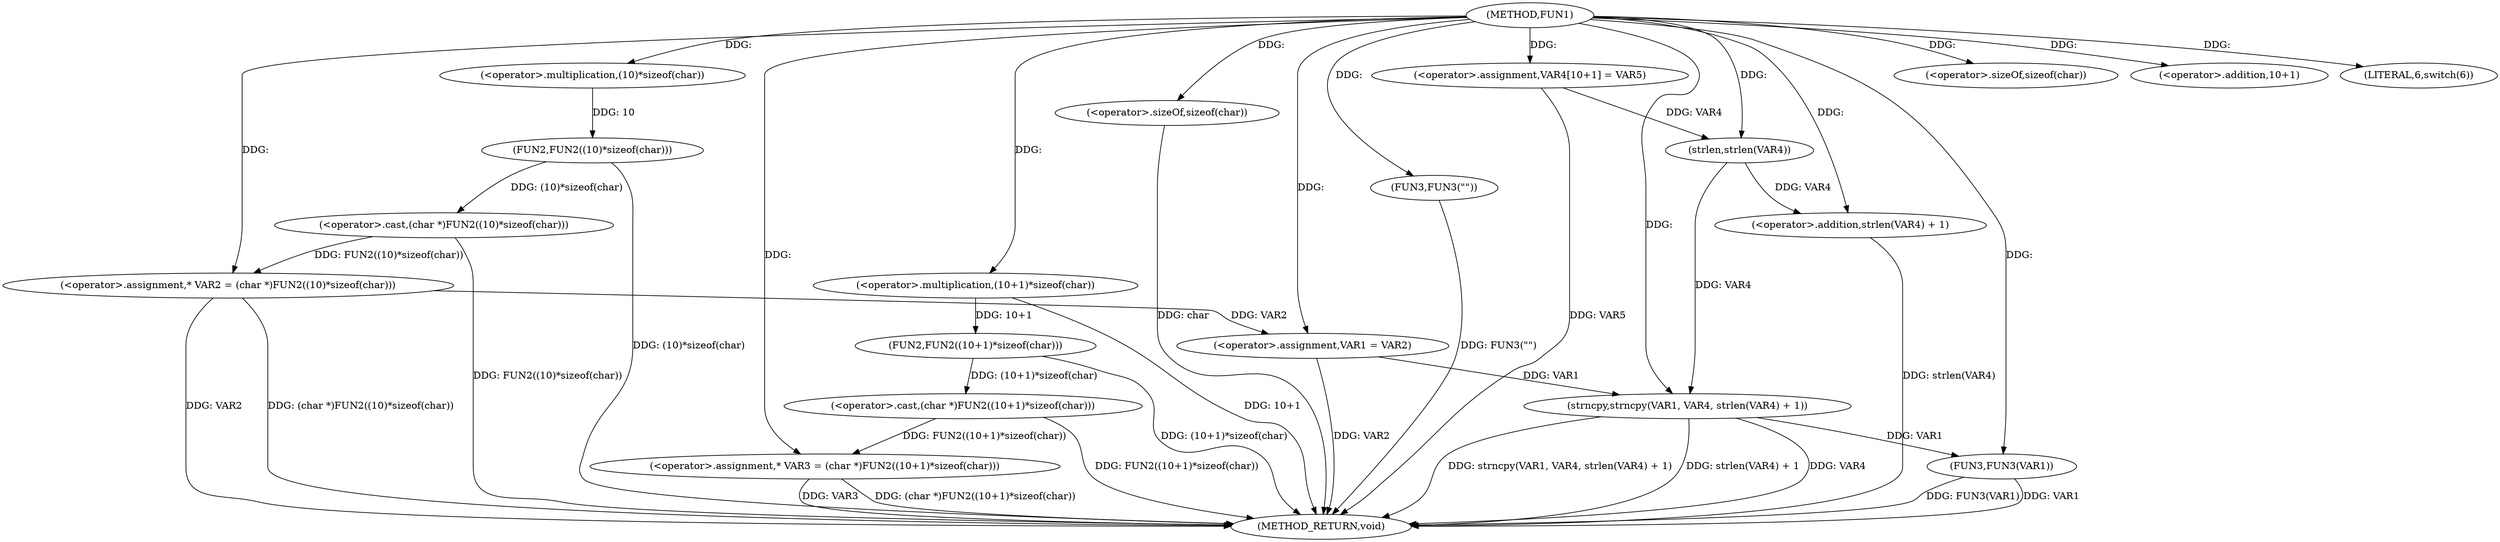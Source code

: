 digraph FUN1 {  
"1000100" [label = "(METHOD,FUN1)" ]
"1000151" [label = "(METHOD_RETURN,void)" ]
"1000104" [label = "(<operator>.assignment,* VAR2 = (char *)FUN2((10)*sizeof(char)))" ]
"1000106" [label = "(<operator>.cast,(char *)FUN2((10)*sizeof(char)))" ]
"1000108" [label = "(FUN2,FUN2((10)*sizeof(char)))" ]
"1000109" [label = "(<operator>.multiplication,(10)*sizeof(char))" ]
"1000111" [label = "(<operator>.sizeOf,sizeof(char))" ]
"1000114" [label = "(<operator>.assignment,* VAR3 = (char *)FUN2((10+1)*sizeof(char)))" ]
"1000116" [label = "(<operator>.cast,(char *)FUN2((10+1)*sizeof(char)))" ]
"1000118" [label = "(FUN2,FUN2((10+1)*sizeof(char)))" ]
"1000119" [label = "(<operator>.multiplication,(10+1)*sizeof(char))" ]
"1000120" [label = "(<operator>.addition,10+1)" ]
"1000123" [label = "(<operator>.sizeOf,sizeof(char))" ]
"1000126" [label = "(LITERAL,6,switch(6))" ]
"1000129" [label = "(<operator>.assignment,VAR1 = VAR2)" ]
"1000134" [label = "(FUN3,FUN3(\"\"))" ]
"1000139" [label = "(<operator>.assignment,VAR4[10+1] = VAR5)" ]
"1000142" [label = "(strncpy,strncpy(VAR1, VAR4, strlen(VAR4) + 1))" ]
"1000145" [label = "(<operator>.addition,strlen(VAR4) + 1)" ]
"1000146" [label = "(strlen,strlen(VAR4))" ]
"1000149" [label = "(FUN3,FUN3(VAR1))" ]
  "1000142" -> "1000151"  [ label = "DDG: strncpy(VAR1, VAR4, strlen(VAR4) + 1)"] 
  "1000106" -> "1000151"  [ label = "DDG: FUN2((10)*sizeof(char))"] 
  "1000104" -> "1000151"  [ label = "DDG: VAR2"] 
  "1000114" -> "1000151"  [ label = "DDG: VAR3"] 
  "1000149" -> "1000151"  [ label = "DDG: FUN3(VAR1)"] 
  "1000116" -> "1000151"  [ label = "DDG: FUN2((10+1)*sizeof(char))"] 
  "1000119" -> "1000151"  [ label = "DDG: 10+1"] 
  "1000142" -> "1000151"  [ label = "DDG: strlen(VAR4) + 1"] 
  "1000149" -> "1000151"  [ label = "DDG: VAR1"] 
  "1000118" -> "1000151"  [ label = "DDG: (10+1)*sizeof(char)"] 
  "1000145" -> "1000151"  [ label = "DDG: strlen(VAR4)"] 
  "1000114" -> "1000151"  [ label = "DDG: (char *)FUN2((10+1)*sizeof(char))"] 
  "1000139" -> "1000151"  [ label = "DDG: VAR5"] 
  "1000142" -> "1000151"  [ label = "DDG: VAR4"] 
  "1000134" -> "1000151"  [ label = "DDG: FUN3(\"\")"] 
  "1000104" -> "1000151"  [ label = "DDG: (char *)FUN2((10)*sizeof(char))"] 
  "1000108" -> "1000151"  [ label = "DDG: (10)*sizeof(char)"] 
  "1000129" -> "1000151"  [ label = "DDG: VAR2"] 
  "1000123" -> "1000151"  [ label = "DDG: char"] 
  "1000106" -> "1000104"  [ label = "DDG: FUN2((10)*sizeof(char))"] 
  "1000100" -> "1000104"  [ label = "DDG: "] 
  "1000108" -> "1000106"  [ label = "DDG: (10)*sizeof(char)"] 
  "1000109" -> "1000108"  [ label = "DDG: 10"] 
  "1000100" -> "1000109"  [ label = "DDG: "] 
  "1000100" -> "1000111"  [ label = "DDG: "] 
  "1000116" -> "1000114"  [ label = "DDG: FUN2((10+1)*sizeof(char))"] 
  "1000100" -> "1000114"  [ label = "DDG: "] 
  "1000118" -> "1000116"  [ label = "DDG: (10+1)*sizeof(char)"] 
  "1000119" -> "1000118"  [ label = "DDG: 10+1"] 
  "1000100" -> "1000119"  [ label = "DDG: "] 
  "1000100" -> "1000120"  [ label = "DDG: "] 
  "1000100" -> "1000123"  [ label = "DDG: "] 
  "1000100" -> "1000126"  [ label = "DDG: "] 
  "1000104" -> "1000129"  [ label = "DDG: VAR2"] 
  "1000100" -> "1000129"  [ label = "DDG: "] 
  "1000100" -> "1000134"  [ label = "DDG: "] 
  "1000100" -> "1000139"  [ label = "DDG: "] 
  "1000129" -> "1000142"  [ label = "DDG: VAR1"] 
  "1000100" -> "1000142"  [ label = "DDG: "] 
  "1000146" -> "1000142"  [ label = "DDG: VAR4"] 
  "1000146" -> "1000145"  [ label = "DDG: VAR4"] 
  "1000139" -> "1000146"  [ label = "DDG: VAR4"] 
  "1000100" -> "1000146"  [ label = "DDG: "] 
  "1000100" -> "1000145"  [ label = "DDG: "] 
  "1000142" -> "1000149"  [ label = "DDG: VAR1"] 
  "1000100" -> "1000149"  [ label = "DDG: "] 
}
